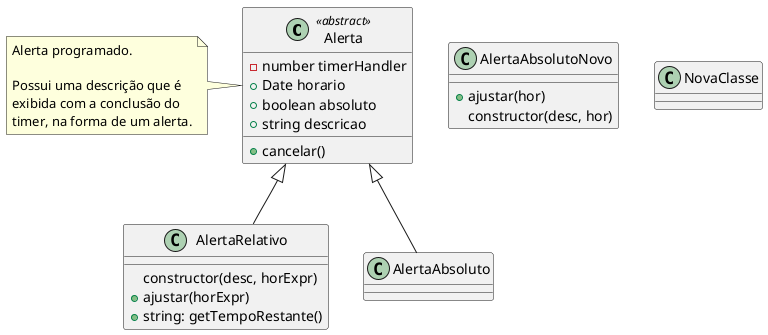 @startuml "Classes"

top to bottom direction

class Alerta <<abstract>> {
  - number timerHandler
  + Date horario
  + boolean absoluto
  + string descricao
  + cancelar()
}
note left of Alerta : Alerta programado.\n\nPossui uma descrição que é\nexibida com a conclusão do\ntimer, na forma de um alerta.

class AlertaRelativo {
  constructor(desc, horExpr)
  + ajustar(horExpr)
  + string: getTempoRestante()
}

class AlertaAbsolutoNovo {
  + ajustar(hor)
  constructor(desc, hor)
}

class NovaClasse {

}

Alerta <|-- AlertaRelativo
Alerta <|-- AlertaAbsoluto

@enduml

